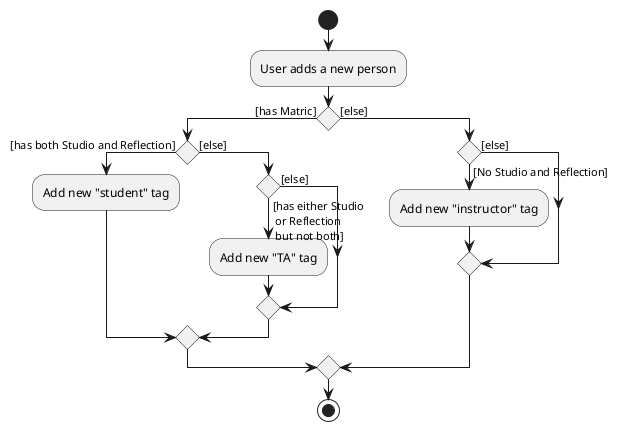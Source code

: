 @startuml
start
:User adds a new person;

if () then ([has Matric])
  if () is ([has both Studio and Reflection]) then
    :Add new "student" tag;
  else ([else])
    if () is ([has either Studio \n or Reflection \n but not both]) then
      :Add new "TA" tag;
    else ([else])
    endif
  endif
else ([else])
  if () is ([No Studio and Reflection]) then
    :Add new "instructor" tag;
  else ([else])
  endif
endif
stop
@enduml
